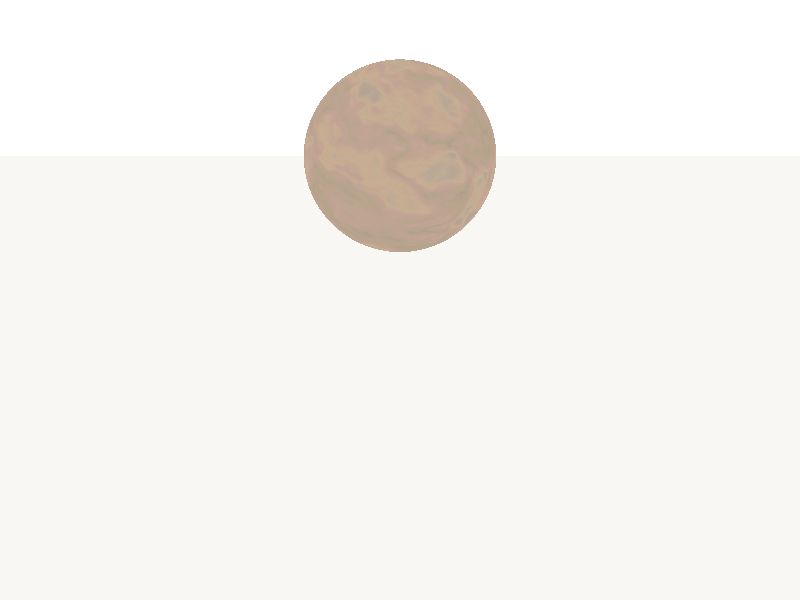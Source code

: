 //EXAMPLE OF SPHERE

//Files with predefined colors and textures
#include "colors.inc"
#include "glass.inc"
#include "golds.inc"
#include "metals.inc"
#include "stones.inc"
#include "woods.inc"

//Place the camera
camera {
	  sky <0,0,1>           //Don't change this
	    direction <-1,0,0>    //Don't change this  
	      right <-4/3,0,0>      //Don't change this
	        location <30,10,1.5> //Camera location
		  look_at <0,0,0>     //Where camera is pointing
		    angle 15      //Angle of the view--increase to see more, decrease to see less
	  }

	  //Ambient light to "brighten up" darker pictures
	  global_settings { ambient_light White }

	  //Place a light--you can have more than one!
	  light_source {
		    <10,-10,20>   //Change this if you want to put the light at a different point
		    color White*2         //Multiplying by 2 doubles the brightness
	    }

	    //Set a background color
	    background { color White }

	    //Create a "floor"
	    plane {
		      <0,0,1>, 0            //This represents the plane 0x+0y+z=0
		        texture { T_Silver_3A }       //The texture comes from the file "metals.inc"
		}

		//Sphere with specified center point and radius
		//The texture comes from the file "stones.inc"
		sphere { <0,0,1.5>, 1 texture {T_Stone1} }
